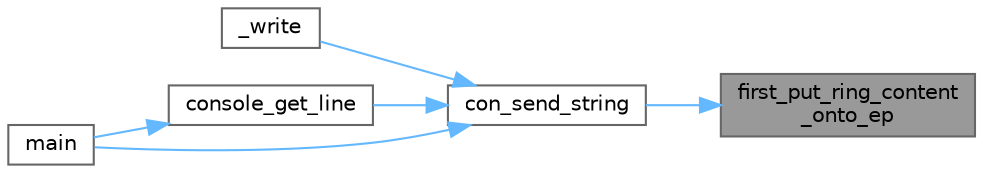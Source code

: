 digraph "first_put_ring_content_onto_ep"
{
 // LATEX_PDF_SIZE
  bgcolor="transparent";
  edge [fontname=Helvetica,fontsize=10,labelfontname=Helvetica,labelfontsize=10];
  node [fontname=Helvetica,fontsize=10,shape=box,height=0.2,width=0.4];
  rankdir="RL";
  Node1 [label="first_put_ring_content\l_onto_ep",height=0.2,width=0.4,color="gray40", fillcolor="grey60", style="filled", fontcolor="black",tooltip="Starts a communication pipe with an IN Endpoint, to allow that the USB callbacks can take control of ..."];
  Node1 -> Node2 [dir="back",color="steelblue1",style="solid"];
  Node2 [label="con_send_string",height=0.2,width=0.4,color="grey40", fillcolor="white", style="filled",URL="$serial_8c.html#ac54f6c904c1b78cc33e6d94d8b7e1aa1",tooltip="Send a ASCIIZ string to serial (up to 127 chars) to console buffer and starts sending...."];
  Node2 -> Node3 [dir="back",color="steelblue1",style="solid"];
  Node3 [label="_write",height=0.2,width=0.4,color="grey40", fillcolor="white", style="filled",URL="$serial_8c.html#aa025a12d45f60c7d0eae249e61f0c7f9",tooltip="To be used with printf."];
  Node2 -> Node4 [dir="back",color="steelblue1",style="solid"];
  Node4 [label="console_get_line",height=0.2,width=0.4,color="grey40", fillcolor="white", style="filled",URL="$serial_8c.html#ad3cf01248042f557929d1096a6b823a6",tooltip="Read a line from console. It is a blocking function."];
  Node4 -> Node5 [dir="back",color="steelblue1",style="solid"];
  Node5 [label="main",height=0.2,width=0.4,color="grey40", fillcolor="white", style="filled",URL="$tester-ps2-msx_8cpp.html#a840291bc02cba5474a4cb46a9b9566fe",tooltip=" "];
  Node2 -> Node5 [dir="back",color="steelblue1",style="solid"];
}
